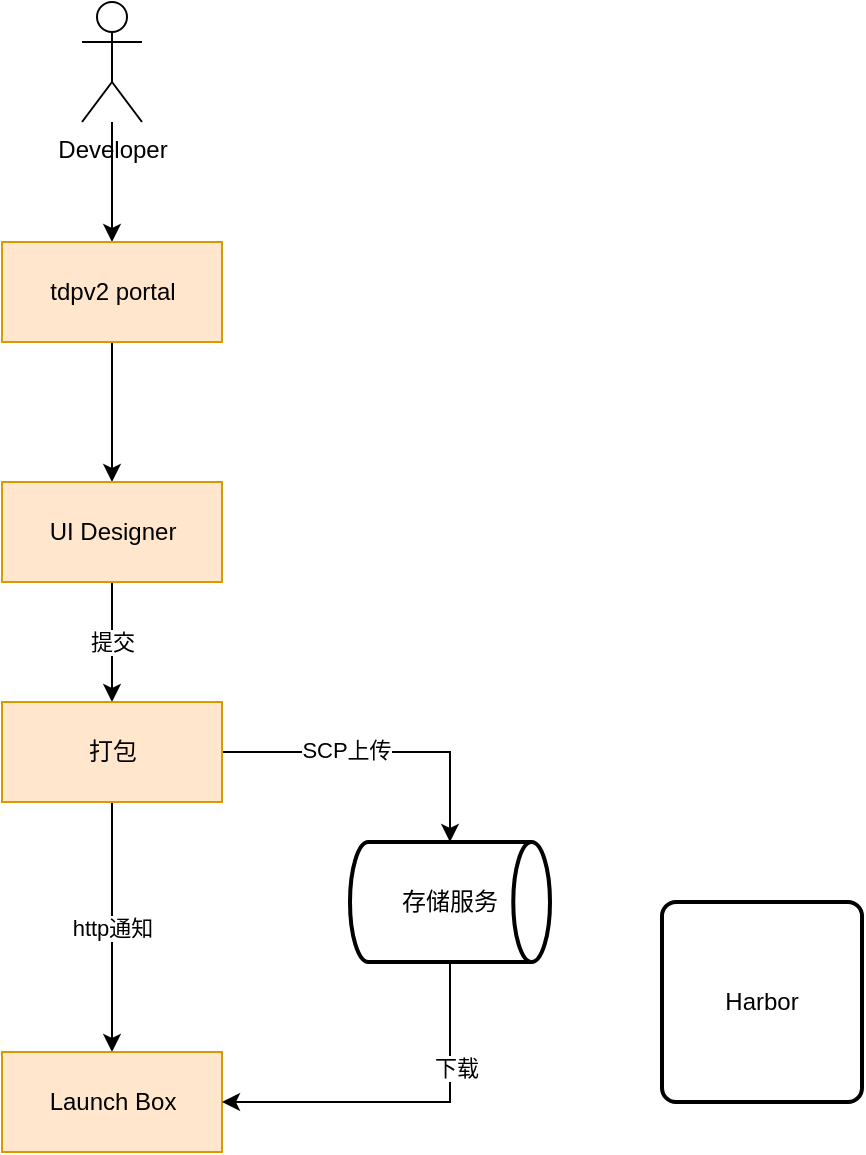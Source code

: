 <mxfile version="20.8.5" type="github">
  <diagram id="-nbE6bTFdGoBN5RGqj6Y" name="第 1 页">
    <mxGraphModel dx="1434" dy="708" grid="1" gridSize="10" guides="1" tooltips="1" connect="1" arrows="1" fold="1" page="1" pageScale="1" pageWidth="827" pageHeight="1169" math="0" shadow="0">
      <root>
        <mxCell id="0" />
        <mxCell id="1" parent="0" />
        <mxCell id="hrwkETKFbDNdpyOuV0jy-10" style="edgeStyle=orthogonalEdgeStyle;rounded=0;orthogonalLoop=1;jettySize=auto;html=1;entryX=0.5;entryY=0;entryDx=0;entryDy=0;" edge="1" parent="1" source="hrwkETKFbDNdpyOuV0jy-1" target="hrwkETKFbDNdpyOuV0jy-9">
          <mxGeometry relative="1" as="geometry" />
        </mxCell>
        <mxCell id="hrwkETKFbDNdpyOuV0jy-1" value="Developer" style="shape=umlActor;verticalLabelPosition=bottom;verticalAlign=top;html=1;outlineConnect=0;" vertex="1" parent="1">
          <mxGeometry x="230" y="10" width="30" height="60" as="geometry" />
        </mxCell>
        <mxCell id="hrwkETKFbDNdpyOuV0jy-13" style="edgeStyle=orthogonalEdgeStyle;rounded=0;orthogonalLoop=1;jettySize=auto;html=1;exitX=0.5;exitY=1;exitDx=0;exitDy=0;entryX=0.5;entryY=0;entryDx=0;entryDy=0;" edge="1" parent="1" source="hrwkETKFbDNdpyOuV0jy-9" target="hrwkETKFbDNdpyOuV0jy-12">
          <mxGeometry relative="1" as="geometry" />
        </mxCell>
        <mxCell id="hrwkETKFbDNdpyOuV0jy-9" value="tdpv2 portal" style="html=1;fillColor=#ffe6cc;strokeColor=#d79b00;" vertex="1" parent="1">
          <mxGeometry x="190" y="130" width="110" height="50" as="geometry" />
        </mxCell>
        <mxCell id="hrwkETKFbDNdpyOuV0jy-15" value="提交" style="edgeStyle=orthogonalEdgeStyle;rounded=0;orthogonalLoop=1;jettySize=auto;html=1;exitX=0.5;exitY=1;exitDx=0;exitDy=0;entryX=0.5;entryY=0;entryDx=0;entryDy=0;" edge="1" parent="1" source="hrwkETKFbDNdpyOuV0jy-12" target="hrwkETKFbDNdpyOuV0jy-14">
          <mxGeometry relative="1" as="geometry" />
        </mxCell>
        <mxCell id="hrwkETKFbDNdpyOuV0jy-12" value="UI Designer" style="html=1;fillColor=#ffe6cc;strokeColor=#d79b00;" vertex="1" parent="1">
          <mxGeometry x="190" y="250" width="110" height="50" as="geometry" />
        </mxCell>
        <mxCell id="hrwkETKFbDNdpyOuV0jy-18" style="edgeStyle=orthogonalEdgeStyle;rounded=0;orthogonalLoop=1;jettySize=auto;html=1;exitX=1;exitY=0.5;exitDx=0;exitDy=0;entryX=0.5;entryY=0;entryDx=0;entryDy=0;entryPerimeter=0;" edge="1" parent="1" source="hrwkETKFbDNdpyOuV0jy-14" target="hrwkETKFbDNdpyOuV0jy-17">
          <mxGeometry relative="1" as="geometry" />
        </mxCell>
        <mxCell id="hrwkETKFbDNdpyOuV0jy-21" value="SCP上传" style="edgeLabel;html=1;align=center;verticalAlign=middle;resizable=0;points=[];" vertex="1" connectable="0" parent="hrwkETKFbDNdpyOuV0jy-18">
          <mxGeometry x="-0.227" y="1" relative="1" as="geometry">
            <mxPoint as="offset" />
          </mxGeometry>
        </mxCell>
        <mxCell id="hrwkETKFbDNdpyOuV0jy-20" value="http通知" style="edgeStyle=orthogonalEdgeStyle;rounded=0;orthogonalLoop=1;jettySize=auto;html=1;exitX=0.5;exitY=1;exitDx=0;exitDy=0;" edge="1" parent="1" source="hrwkETKFbDNdpyOuV0jy-14" target="hrwkETKFbDNdpyOuV0jy-16">
          <mxGeometry x="0.008" relative="1" as="geometry">
            <mxPoint as="offset" />
          </mxGeometry>
        </mxCell>
        <mxCell id="hrwkETKFbDNdpyOuV0jy-14" value="打包" style="html=1;fillColor=#ffe6cc;strokeColor=#d79b00;" vertex="1" parent="1">
          <mxGeometry x="190" y="360" width="110" height="50" as="geometry" />
        </mxCell>
        <mxCell id="hrwkETKFbDNdpyOuV0jy-16" value="Launch Box" style="html=1;fillColor=#ffe6cc;strokeColor=#d79b00;" vertex="1" parent="1">
          <mxGeometry x="190" y="535" width="110" height="50" as="geometry" />
        </mxCell>
        <mxCell id="hrwkETKFbDNdpyOuV0jy-19" style="edgeStyle=orthogonalEdgeStyle;rounded=0;orthogonalLoop=1;jettySize=auto;html=1;exitX=0.5;exitY=1;exitDx=0;exitDy=0;exitPerimeter=0;entryX=1;entryY=0.5;entryDx=0;entryDy=0;" edge="1" parent="1" source="hrwkETKFbDNdpyOuV0jy-17" target="hrwkETKFbDNdpyOuV0jy-16">
          <mxGeometry relative="1" as="geometry" />
        </mxCell>
        <mxCell id="hrwkETKFbDNdpyOuV0jy-22" value="下载" style="edgeLabel;html=1;align=center;verticalAlign=middle;resizable=0;points=[];" vertex="1" connectable="0" parent="hrwkETKFbDNdpyOuV0jy-19">
          <mxGeometry x="-0.431" y="3" relative="1" as="geometry">
            <mxPoint as="offset" />
          </mxGeometry>
        </mxCell>
        <mxCell id="hrwkETKFbDNdpyOuV0jy-17" value="存储服务" style="strokeWidth=2;html=1;shape=mxgraph.flowchart.direct_data;whiteSpace=wrap;" vertex="1" parent="1">
          <mxGeometry x="364" y="430" width="100" height="60" as="geometry" />
        </mxCell>
        <mxCell id="hrwkETKFbDNdpyOuV0jy-24" value="Harbor" style="rounded=1;whiteSpace=wrap;html=1;absoluteArcSize=1;arcSize=14;strokeWidth=2;" vertex="1" parent="1">
          <mxGeometry x="520" y="460" width="100" height="100" as="geometry" />
        </mxCell>
      </root>
    </mxGraphModel>
  </diagram>
</mxfile>
